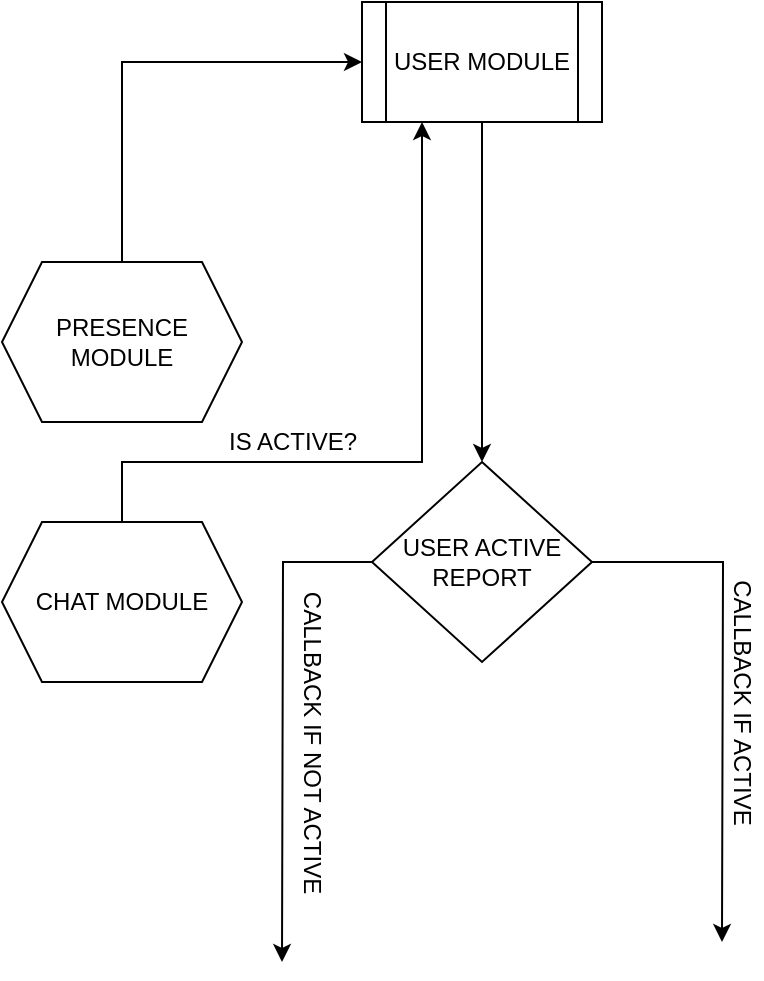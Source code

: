 <mxfile version="15.3.7" type="github">
  <diagram id="FBbiR5uJlQiM5yGE_pA_" name="Page-1">
    <mxGraphModel dx="826" dy="461" grid="1" gridSize="10" guides="1" tooltips="1" connect="1" arrows="1" fold="1" page="1" pageScale="1" pageWidth="827" pageHeight="1169" math="0" shadow="0">
      <root>
        <mxCell id="0" />
        <mxCell id="1" parent="0" />
        <mxCell id="Hqe99daUW89fWSJLYfZv-10" style="edgeStyle=orthogonalEdgeStyle;rounded=0;orthogonalLoop=1;jettySize=auto;html=1;exitX=0.5;exitY=1;exitDx=0;exitDy=0;" edge="1" parent="1" source="Hqe99daUW89fWSJLYfZv-1">
          <mxGeometry relative="1" as="geometry">
            <mxPoint x="340" y="300" as="targetPoint" />
          </mxGeometry>
        </mxCell>
        <mxCell id="Hqe99daUW89fWSJLYfZv-1" value="USER MODULE" style="shape=process;whiteSpace=wrap;html=1;backgroundOutline=1;" vertex="1" parent="1">
          <mxGeometry x="280" y="70" width="120" height="60" as="geometry" />
        </mxCell>
        <mxCell id="Hqe99daUW89fWSJLYfZv-3" style="edgeStyle=orthogonalEdgeStyle;rounded=0;orthogonalLoop=1;jettySize=auto;html=1;exitX=0.5;exitY=0;exitDx=0;exitDy=0;entryX=0;entryY=0.5;entryDx=0;entryDy=0;" edge="1" parent="1" source="Hqe99daUW89fWSJLYfZv-2" target="Hqe99daUW89fWSJLYfZv-1">
          <mxGeometry relative="1" as="geometry" />
        </mxCell>
        <mxCell id="Hqe99daUW89fWSJLYfZv-2" value="PRESENCE MODULE" style="shape=hexagon;perimeter=hexagonPerimeter2;whiteSpace=wrap;html=1;fixedSize=1;" vertex="1" parent="1">
          <mxGeometry x="100" y="200" width="120" height="80" as="geometry" />
        </mxCell>
        <mxCell id="Hqe99daUW89fWSJLYfZv-5" style="edgeStyle=orthogonalEdgeStyle;rounded=0;orthogonalLoop=1;jettySize=auto;html=1;exitX=0.5;exitY=0;exitDx=0;exitDy=0;entryX=0.25;entryY=1;entryDx=0;entryDy=0;" edge="1" parent="1" source="Hqe99daUW89fWSJLYfZv-4" target="Hqe99daUW89fWSJLYfZv-1">
          <mxGeometry relative="1" as="geometry">
            <Array as="points">
              <mxPoint x="160" y="300" />
              <mxPoint x="310" y="300" />
            </Array>
          </mxGeometry>
        </mxCell>
        <mxCell id="Hqe99daUW89fWSJLYfZv-4" value="CHAT MODULE" style="shape=hexagon;perimeter=hexagonPerimeter2;whiteSpace=wrap;html=1;fixedSize=1;" vertex="1" parent="1">
          <mxGeometry x="100" y="330" width="120" height="80" as="geometry" />
        </mxCell>
        <mxCell id="Hqe99daUW89fWSJLYfZv-6" value="IS ACTIVE?" style="text;html=1;align=center;verticalAlign=middle;resizable=0;points=[];autosize=1;strokeColor=none;fillColor=none;" vertex="1" parent="1">
          <mxGeometry x="205" y="280" width="80" height="20" as="geometry" />
        </mxCell>
        <mxCell id="Hqe99daUW89fWSJLYfZv-12" style="edgeStyle=orthogonalEdgeStyle;rounded=0;orthogonalLoop=1;jettySize=auto;html=1;exitX=1;exitY=0.5;exitDx=0;exitDy=0;" edge="1" parent="1" source="Hqe99daUW89fWSJLYfZv-11">
          <mxGeometry relative="1" as="geometry">
            <mxPoint x="460" y="540" as="targetPoint" />
          </mxGeometry>
        </mxCell>
        <mxCell id="Hqe99daUW89fWSJLYfZv-14" style="edgeStyle=orthogonalEdgeStyle;rounded=0;orthogonalLoop=1;jettySize=auto;html=1;exitX=0;exitY=0.5;exitDx=0;exitDy=0;" edge="1" parent="1" source="Hqe99daUW89fWSJLYfZv-11">
          <mxGeometry relative="1" as="geometry">
            <mxPoint x="240" y="550" as="targetPoint" />
          </mxGeometry>
        </mxCell>
        <mxCell id="Hqe99daUW89fWSJLYfZv-11" value="USER ACTIVE REPORT" style="rhombus;whiteSpace=wrap;html=1;" vertex="1" parent="1">
          <mxGeometry x="285" y="300" width="110" height="100" as="geometry" />
        </mxCell>
        <mxCell id="Hqe99daUW89fWSJLYfZv-13" value="CALLBACK IF ACTIVE" style="text;html=1;align=center;verticalAlign=middle;resizable=0;points=[];autosize=1;strokeColor=none;fillColor=none;rotation=90;" vertex="1" parent="1">
          <mxGeometry x="400" y="410" width="140" height="20" as="geometry" />
        </mxCell>
        <mxCell id="Hqe99daUW89fWSJLYfZv-15" value="CALLBACK IF NOT ACTIVE" style="text;html=1;align=center;verticalAlign=middle;resizable=0;points=[];autosize=1;strokeColor=none;fillColor=none;rotation=90;" vertex="1" parent="1">
          <mxGeometry x="170" y="430" width="170" height="20" as="geometry" />
        </mxCell>
      </root>
    </mxGraphModel>
  </diagram>
</mxfile>
